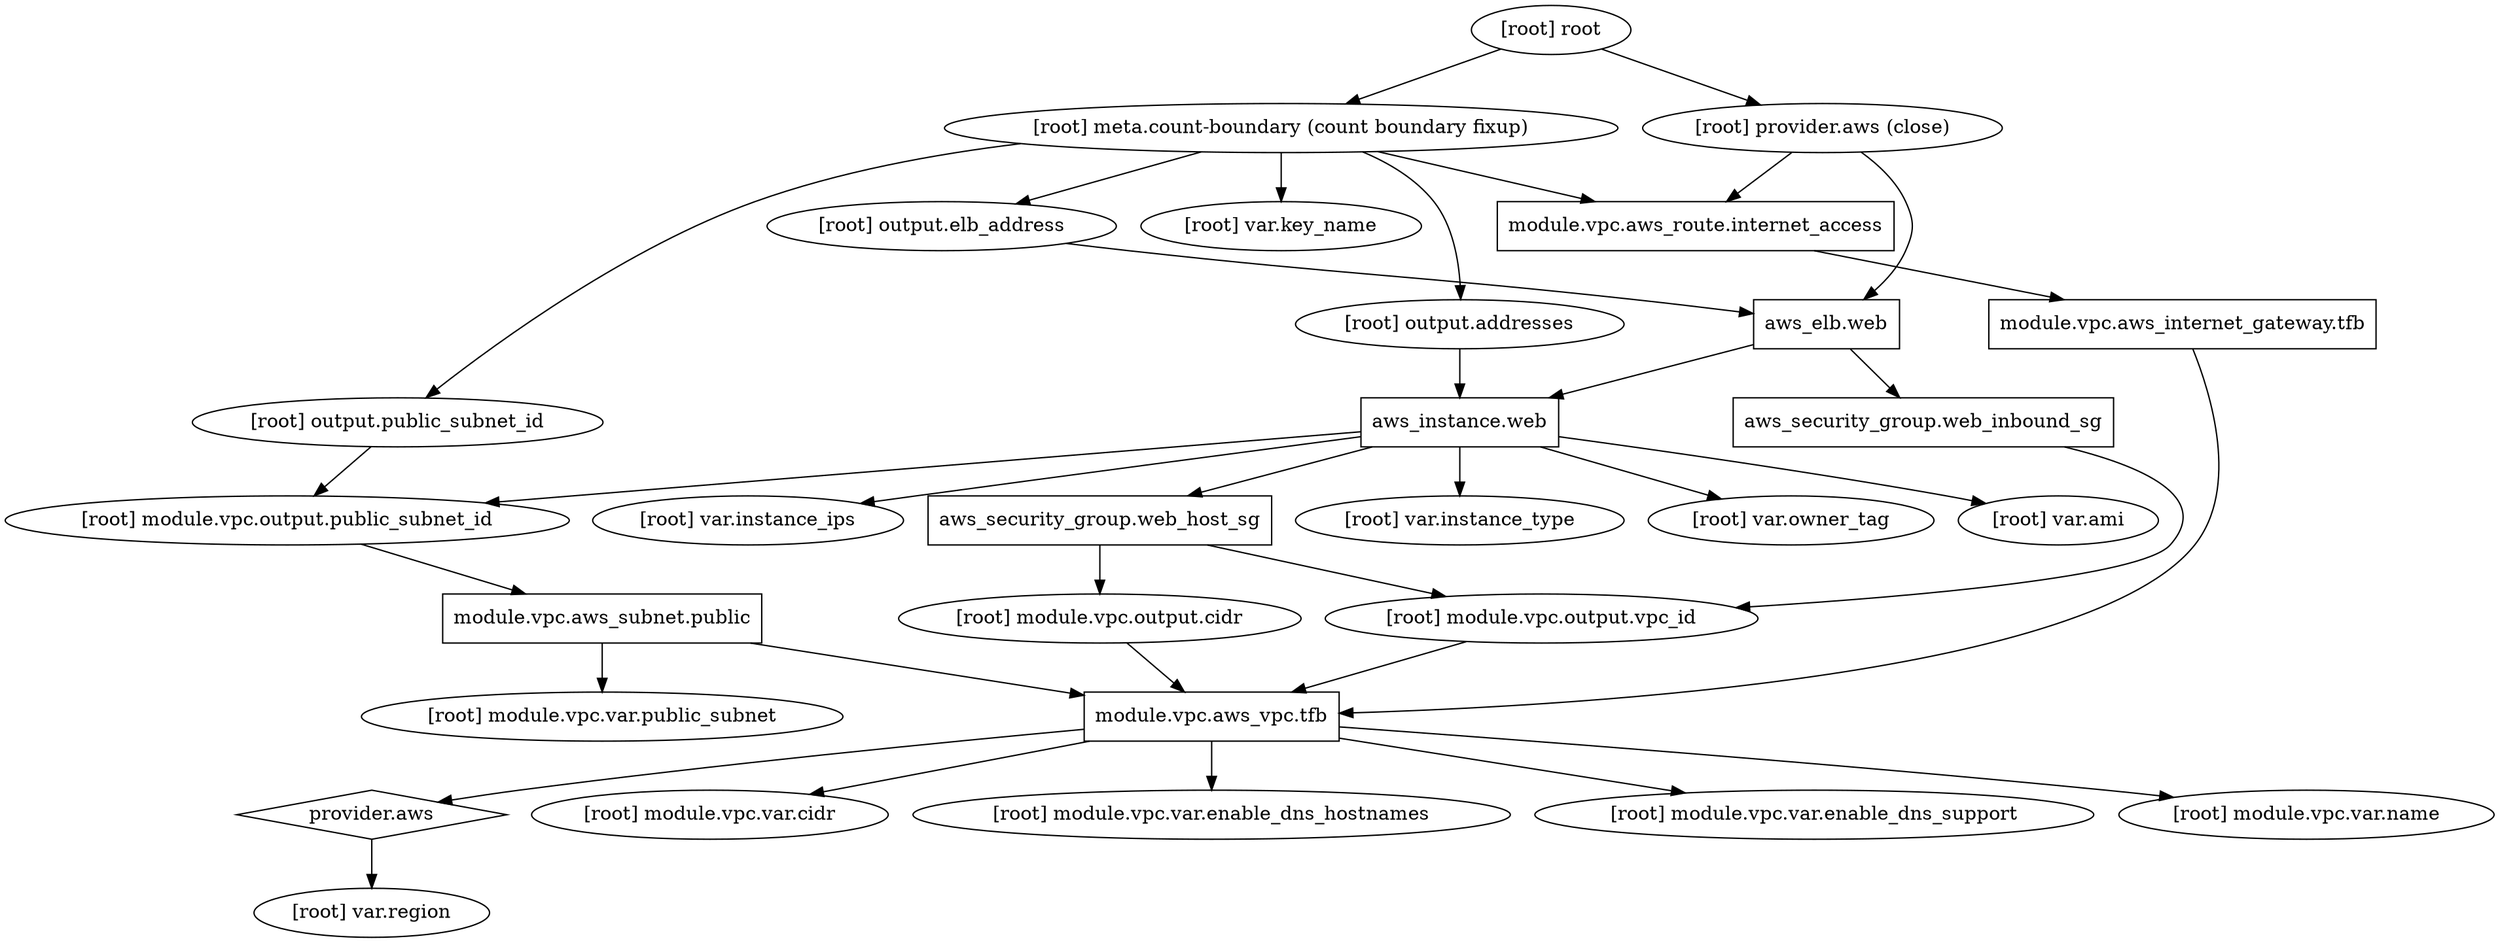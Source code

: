 digraph {
	compound = "true"
	newrank = "true"
	subgraph "root" {
		"[root] aws_elb.web" [label = "aws_elb.web", shape = "box"]
		"[root] aws_instance.web" [label = "aws_instance.web", shape = "box"]
		"[root] aws_security_group.web_host_sg" [label = "aws_security_group.web_host_sg", shape = "box"]
		"[root] aws_security_group.web_inbound_sg" [label = "aws_security_group.web_inbound_sg", shape = "box"]
		"[root] module.vpc.aws_internet_gateway.tfb" [label = "module.vpc.aws_internet_gateway.tfb", shape = "box"]
		"[root] module.vpc.aws_route.internet_access" [label = "module.vpc.aws_route.internet_access", shape = "box"]
		"[root] module.vpc.aws_subnet.public" [label = "module.vpc.aws_subnet.public", shape = "box"]
		"[root] module.vpc.aws_vpc.tfb" [label = "module.vpc.aws_vpc.tfb", shape = "box"]
		"[root] provider.aws" [label = "provider.aws", shape = "diamond"]
		"[root] aws_elb.web" -> "[root] aws_instance.web"
		"[root] aws_elb.web" -> "[root] aws_security_group.web_inbound_sg"
		"[root] aws_instance.web" -> "[root] aws_security_group.web_host_sg"
		"[root] aws_instance.web" -> "[root] module.vpc.output.public_subnet_id"
		"[root] aws_instance.web" -> "[root] var.ami"
		"[root] aws_instance.web" -> "[root] var.instance_ips"
		"[root] aws_instance.web" -> "[root] var.instance_type"
		"[root] aws_instance.web" -> "[root] var.owner_tag"
		"[root] aws_security_group.web_host_sg" -> "[root] module.vpc.output.cidr"
		"[root] aws_security_group.web_host_sg" -> "[root] module.vpc.output.vpc_id"
		"[root] aws_security_group.web_inbound_sg" -> "[root] module.vpc.output.vpc_id"
		"[root] meta.count-boundary (count boundary fixup)" -> "[root] module.vpc.aws_route.internet_access"
		"[root] meta.count-boundary (count boundary fixup)" -> "[root] output.addresses"
		"[root] meta.count-boundary (count boundary fixup)" -> "[root] output.elb_address"
		"[root] meta.count-boundary (count boundary fixup)" -> "[root] output.public_subnet_id"
		"[root] meta.count-boundary (count boundary fixup)" -> "[root] var.key_name"
		"[root] module.vpc.aws_internet_gateway.tfb" -> "[root] module.vpc.aws_vpc.tfb"
		"[root] module.vpc.aws_route.internet_access" -> "[root] module.vpc.aws_internet_gateway.tfb"
		"[root] module.vpc.aws_subnet.public" -> "[root] module.vpc.aws_vpc.tfb"
		"[root] module.vpc.aws_subnet.public" -> "[root] module.vpc.var.public_subnet"
		"[root] module.vpc.aws_vpc.tfb" -> "[root] module.vpc.var.cidr"
		"[root] module.vpc.aws_vpc.tfb" -> "[root] module.vpc.var.enable_dns_hostnames"
		"[root] module.vpc.aws_vpc.tfb" -> "[root] module.vpc.var.enable_dns_support"
		"[root] module.vpc.aws_vpc.tfb" -> "[root] module.vpc.var.name"
		"[root] module.vpc.aws_vpc.tfb" -> "[root] provider.aws"
		"[root] module.vpc.output.cidr" -> "[root] module.vpc.aws_vpc.tfb"
		"[root] module.vpc.output.public_subnet_id" -> "[root] module.vpc.aws_subnet.public"
		"[root] module.vpc.output.vpc_id" -> "[root] module.vpc.aws_vpc.tfb"
		"[root] output.addresses" -> "[root] aws_instance.web"
		"[root] output.elb_address" -> "[root] aws_elb.web"
		"[root] output.public_subnet_id" -> "[root] module.vpc.output.public_subnet_id"
		"[root] provider.aws (close)" -> "[root] aws_elb.web"
		"[root] provider.aws (close)" -> "[root] module.vpc.aws_route.internet_access"
		"[root] provider.aws" -> "[root] var.region"
		"[root] root" -> "[root] meta.count-boundary (count boundary fixup)"
		"[root] root" -> "[root] provider.aws (close)"
	}
}


